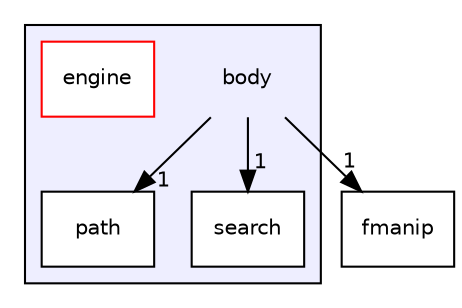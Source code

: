 digraph "/home/superuser/Snowball/snowball/body" {
  compound=true
  node [ fontsize="10", fontname="Helvetica"];
  edge [ labelfontsize="10", labelfontname="Helvetica"];
  subgraph clusterdir_33a3286485c637ec477613e1f9c16c9a {
    graph [ bgcolor="#eeeeff", pencolor="black", label="" URL="dir_33a3286485c637ec477613e1f9c16c9a.html"];
    dir_33a3286485c637ec477613e1f9c16c9a [shape=plaintext label="body"];
    dir_0d8b3191896f458d8eea35556998be03 [shape=box label="engine" color="red" fillcolor="white" style="filled" URL="dir_0d8b3191896f458d8eea35556998be03.html"];
    dir_b8b5efb24f0479c770f0ac9b9d268832 [shape=box label="path" color="black" fillcolor="white" style="filled" URL="dir_b8b5efb24f0479c770f0ac9b9d268832.html"];
    dir_654d4e7d8b46e0e873710d685e84bacc [shape=box label="search" color="black" fillcolor="white" style="filled" URL="dir_654d4e7d8b46e0e873710d685e84bacc.html"];
  }
  dir_e4e09df4d2e49002fc022312450a172e [shape=box label="fmanip" URL="dir_e4e09df4d2e49002fc022312450a172e.html"];
  dir_33a3286485c637ec477613e1f9c16c9a->dir_e4e09df4d2e49002fc022312450a172e [headlabel="1", labeldistance=1.5 headhref="dir_000000_000005.html"];
  dir_33a3286485c637ec477613e1f9c16c9a->dir_b8b5efb24f0479c770f0ac9b9d268832 [headlabel="1", labeldistance=1.5 headhref="dir_000000_000003.html"];
  dir_33a3286485c637ec477613e1f9c16c9a->dir_654d4e7d8b46e0e873710d685e84bacc [headlabel="1", labeldistance=1.5 headhref="dir_000000_000004.html"];
}
